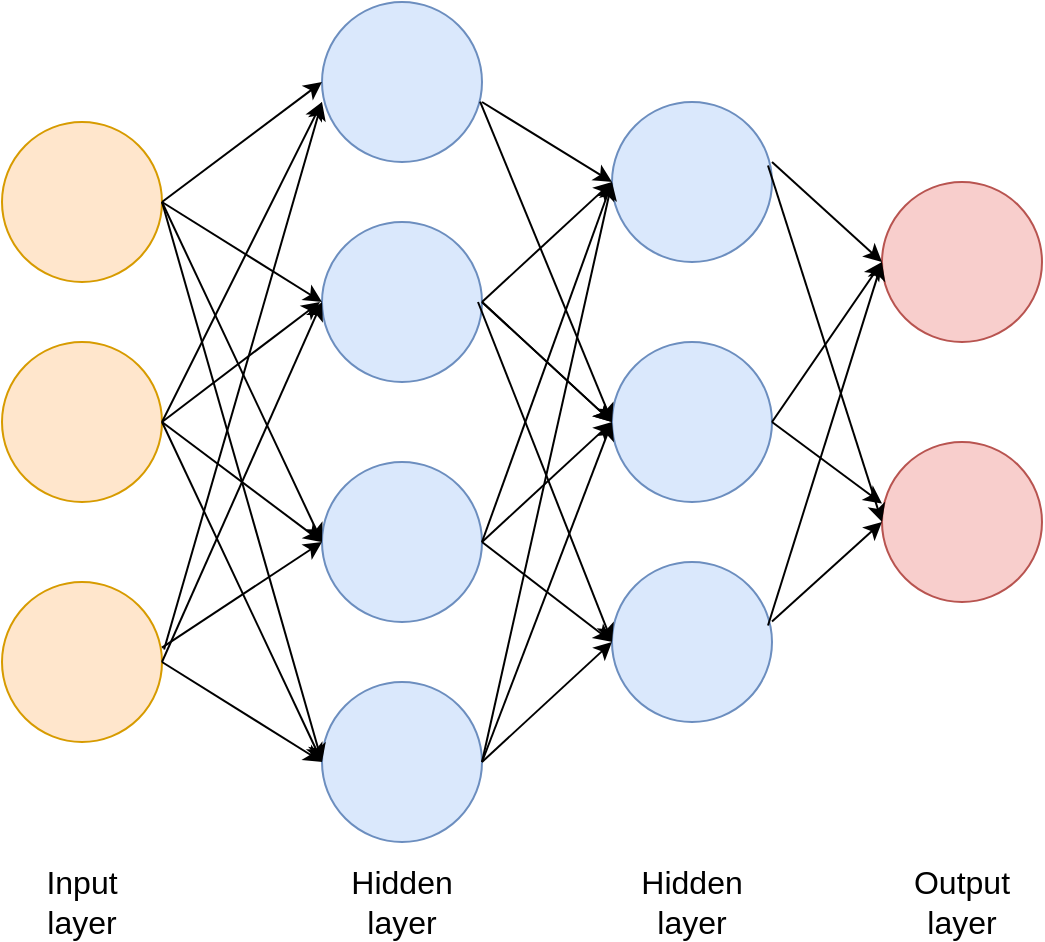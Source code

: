 <mxfile version="14.9.6" type="device"><diagram id="S9Voc0pru5_5DdqwYSFt" name="Page-1"><mxGraphModel dx="1306" dy="740" grid="1" gridSize="10" guides="1" tooltips="1" connect="1" arrows="1" fold="1" page="1" pageScale="1" pageWidth="1169" pageHeight="1654" math="0" shadow="0"><root><mxCell id="0"/><mxCell id="1" parent="0"/><mxCell id="VLmeMEMCI8g8HMSoWZsO-1" value="" style="ellipse;whiteSpace=wrap;html=1;aspect=fixed;fillColor=#ffe6cc;strokeColor=#d79b00;" vertex="1" parent="1"><mxGeometry x="280" y="120" width="80" height="80" as="geometry"/></mxCell><mxCell id="VLmeMEMCI8g8HMSoWZsO-2" value="" style="ellipse;whiteSpace=wrap;html=1;aspect=fixed;fillColor=#ffe6cc;strokeColor=#d79b00;" vertex="1" parent="1"><mxGeometry x="280" y="230" width="80" height="80" as="geometry"/></mxCell><mxCell id="VLmeMEMCI8g8HMSoWZsO-3" value="" style="ellipse;whiteSpace=wrap;html=1;aspect=fixed;fillColor=#ffe6cc;strokeColor=#d79b00;" vertex="1" parent="1"><mxGeometry x="280" y="350" width="80" height="80" as="geometry"/></mxCell><mxCell id="VLmeMEMCI8g8HMSoWZsO-4" value="" style="ellipse;whiteSpace=wrap;html=1;aspect=fixed;fillColor=#dae8fc;strokeColor=#6c8ebf;" vertex="1" parent="1"><mxGeometry x="440" y="60" width="80" height="80" as="geometry"/></mxCell><mxCell id="VLmeMEMCI8g8HMSoWZsO-5" value="" style="ellipse;whiteSpace=wrap;html=1;aspect=fixed;fillColor=#dae8fc;strokeColor=#6c8ebf;" vertex="1" parent="1"><mxGeometry x="440" y="170" width="80" height="80" as="geometry"/></mxCell><mxCell id="VLmeMEMCI8g8HMSoWZsO-6" value="" style="ellipse;whiteSpace=wrap;html=1;aspect=fixed;fillColor=#dae8fc;strokeColor=#6c8ebf;" vertex="1" parent="1"><mxGeometry x="440" y="290" width="80" height="80" as="geometry"/></mxCell><mxCell id="VLmeMEMCI8g8HMSoWZsO-7" value="" style="ellipse;whiteSpace=wrap;html=1;aspect=fixed;fillColor=#dae8fc;strokeColor=#6c8ebf;" vertex="1" parent="1"><mxGeometry x="440" y="400" width="80" height="80" as="geometry"/></mxCell><mxCell id="VLmeMEMCI8g8HMSoWZsO-8" value="" style="ellipse;whiteSpace=wrap;html=1;aspect=fixed;fillColor=#dae8fc;strokeColor=#6c8ebf;" vertex="1" parent="1"><mxGeometry x="585" y="110" width="80" height="80" as="geometry"/></mxCell><mxCell id="VLmeMEMCI8g8HMSoWZsO-9" value="" style="ellipse;whiteSpace=wrap;html=1;aspect=fixed;fillColor=#dae8fc;strokeColor=#6c8ebf;" vertex="1" parent="1"><mxGeometry x="585" y="230" width="80" height="80" as="geometry"/></mxCell><mxCell id="VLmeMEMCI8g8HMSoWZsO-10" value="" style="ellipse;whiteSpace=wrap;html=1;aspect=fixed;fillColor=#dae8fc;strokeColor=#6c8ebf;" vertex="1" parent="1"><mxGeometry x="585" y="340" width="80" height="80" as="geometry"/></mxCell><mxCell id="VLmeMEMCI8g8HMSoWZsO-11" value="" style="ellipse;whiteSpace=wrap;html=1;aspect=fixed;fillColor=#f8cecc;strokeColor=#b85450;" vertex="1" parent="1"><mxGeometry x="720" y="150" width="80" height="80" as="geometry"/></mxCell><mxCell id="VLmeMEMCI8g8HMSoWZsO-12" value="" style="ellipse;whiteSpace=wrap;html=1;aspect=fixed;fillColor=#f8cecc;strokeColor=#b85450;" vertex="1" parent="1"><mxGeometry x="720" y="280" width="80" height="80" as="geometry"/></mxCell><mxCell id="VLmeMEMCI8g8HMSoWZsO-14" value="" style="endArrow=classic;html=1;exitX=1;exitY=0.5;exitDx=0;exitDy=0;entryX=0;entryY=0.5;entryDx=0;entryDy=0;" edge="1" parent="1" source="VLmeMEMCI8g8HMSoWZsO-1" target="VLmeMEMCI8g8HMSoWZsO-4"><mxGeometry width="50" height="50" relative="1" as="geometry"><mxPoint x="560" y="400" as="sourcePoint"/><mxPoint x="610" y="350" as="targetPoint"/></mxGeometry></mxCell><mxCell id="VLmeMEMCI8g8HMSoWZsO-15" value="" style="endArrow=classic;html=1;exitX=1;exitY=0.5;exitDx=0;exitDy=0;entryX=0;entryY=0.5;entryDx=0;entryDy=0;entryPerimeter=0;" edge="1" parent="1" source="VLmeMEMCI8g8HMSoWZsO-1" target="VLmeMEMCI8g8HMSoWZsO-5"><mxGeometry width="50" height="50" relative="1" as="geometry"><mxPoint x="370" y="170" as="sourcePoint"/><mxPoint x="450" y="110" as="targetPoint"/></mxGeometry></mxCell><mxCell id="VLmeMEMCI8g8HMSoWZsO-16" value="" style="endArrow=classic;html=1;exitX=1;exitY=0.5;exitDx=0;exitDy=0;" edge="1" parent="1" source="VLmeMEMCI8g8HMSoWZsO-2"><mxGeometry width="50" height="50" relative="1" as="geometry"><mxPoint x="380" y="180" as="sourcePoint"/><mxPoint x="440" y="110" as="targetPoint"/></mxGeometry></mxCell><mxCell id="VLmeMEMCI8g8HMSoWZsO-17" value="" style="endArrow=classic;html=1;exitX=1;exitY=0.5;exitDx=0;exitDy=0;" edge="1" parent="1" source="VLmeMEMCI8g8HMSoWZsO-2"><mxGeometry width="50" height="50" relative="1" as="geometry"><mxPoint x="390" y="190" as="sourcePoint"/><mxPoint x="439" y="210" as="targetPoint"/></mxGeometry></mxCell><mxCell id="VLmeMEMCI8g8HMSoWZsO-18" value="" style="endArrow=classic;html=1;exitX=1;exitY=0.5;exitDx=0;exitDy=0;entryX=0;entryY=0.5;entryDx=0;entryDy=0;" edge="1" parent="1" source="VLmeMEMCI8g8HMSoWZsO-2" target="VLmeMEMCI8g8HMSoWZsO-6"><mxGeometry width="50" height="50" relative="1" as="geometry"><mxPoint x="370" y="280" as="sourcePoint"/><mxPoint x="440" y="220" as="targetPoint"/></mxGeometry></mxCell><mxCell id="VLmeMEMCI8g8HMSoWZsO-19" value="" style="endArrow=classic;html=1;exitX=1;exitY=0.5;exitDx=0;exitDy=0;entryX=0;entryY=0.5;entryDx=0;entryDy=0;" edge="1" parent="1" source="VLmeMEMCI8g8HMSoWZsO-2" target="VLmeMEMCI8g8HMSoWZsO-7"><mxGeometry width="50" height="50" relative="1" as="geometry"><mxPoint x="380" y="290" as="sourcePoint"/><mxPoint x="450" y="230" as="targetPoint"/></mxGeometry></mxCell><mxCell id="VLmeMEMCI8g8HMSoWZsO-20" value="" style="endArrow=classic;html=1;entryX=0;entryY=0.5;entryDx=0;entryDy=0;" edge="1" parent="1" target="VLmeMEMCI8g8HMSoWZsO-6"><mxGeometry width="50" height="50" relative="1" as="geometry"><mxPoint x="360" y="160" as="sourcePoint"/><mxPoint x="460" y="240" as="targetPoint"/></mxGeometry></mxCell><mxCell id="VLmeMEMCI8g8HMSoWZsO-21" value="" style="endArrow=classic;html=1;exitX=1;exitY=0.5;exitDx=0;exitDy=0;" edge="1" parent="1" source="VLmeMEMCI8g8HMSoWZsO-1"><mxGeometry width="50" height="50" relative="1" as="geometry"><mxPoint x="400" y="310" as="sourcePoint"/><mxPoint x="440" y="440" as="targetPoint"/></mxGeometry></mxCell><mxCell id="VLmeMEMCI8g8HMSoWZsO-22" value="" style="endArrow=classic;html=1;exitX=1;exitY=0.5;exitDx=0;exitDy=0;" edge="1" parent="1" source="VLmeMEMCI8g8HMSoWZsO-3"><mxGeometry width="50" height="50" relative="1" as="geometry"><mxPoint x="410" y="320" as="sourcePoint"/><mxPoint x="440" y="440" as="targetPoint"/></mxGeometry></mxCell><mxCell id="VLmeMEMCI8g8HMSoWZsO-23" value="" style="endArrow=classic;html=1;exitX=1;exitY=0.41;exitDx=0;exitDy=0;exitPerimeter=0;" edge="1" parent="1" source="VLmeMEMCI8g8HMSoWZsO-3"><mxGeometry width="50" height="50" relative="1" as="geometry"><mxPoint x="420" y="330" as="sourcePoint"/><mxPoint x="440" y="330" as="targetPoint"/></mxGeometry></mxCell><mxCell id="VLmeMEMCI8g8HMSoWZsO-24" value="" style="endArrow=classic;html=1;exitX=1;exitY=0.5;exitDx=0;exitDy=0;entryX=0;entryY=0.5;entryDx=0;entryDy=0;" edge="1" parent="1" source="VLmeMEMCI8g8HMSoWZsO-3" target="VLmeMEMCI8g8HMSoWZsO-5"><mxGeometry width="50" height="50" relative="1" as="geometry"><mxPoint x="430" y="340" as="sourcePoint"/><mxPoint x="430" y="220" as="targetPoint"/></mxGeometry></mxCell><mxCell id="VLmeMEMCI8g8HMSoWZsO-25" value="" style="endArrow=classic;html=1;exitX=1.013;exitY=0.422;exitDx=0;exitDy=0;exitPerimeter=0;" edge="1" parent="1" source="VLmeMEMCI8g8HMSoWZsO-3"><mxGeometry width="50" height="50" relative="1" as="geometry"><mxPoint x="440" y="350" as="sourcePoint"/><mxPoint x="440" y="110" as="targetPoint"/></mxGeometry></mxCell><mxCell id="VLmeMEMCI8g8HMSoWZsO-26" value="" style="endArrow=classic;html=1;entryX=0;entryY=0.5;entryDx=0;entryDy=0;" edge="1" parent="1" target="VLmeMEMCI8g8HMSoWZsO-8"><mxGeometry width="50" height="50" relative="1" as="geometry"><mxPoint x="520" y="110" as="sourcePoint"/><mxPoint x="520" y="300" as="targetPoint"/></mxGeometry></mxCell><mxCell id="VLmeMEMCI8g8HMSoWZsO-27" value="" style="endArrow=classic;html=1;exitX=0.988;exitY=0.622;exitDx=0;exitDy=0;entryX=0;entryY=0.5;entryDx=0;entryDy=0;exitPerimeter=0;" edge="1" parent="1" source="VLmeMEMCI8g8HMSoWZsO-4" target="VLmeMEMCI8g8HMSoWZsO-9"><mxGeometry width="50" height="50" relative="1" as="geometry"><mxPoint x="533.04" y="119.76" as="sourcePoint"/><mxPoint x="595" y="160" as="targetPoint"/></mxGeometry></mxCell><mxCell id="VLmeMEMCI8g8HMSoWZsO-28" value="" style="endArrow=classic;html=1;exitX=1;exitY=0.5;exitDx=0;exitDy=0;entryX=0;entryY=0.5;entryDx=0;entryDy=0;" edge="1" parent="1" source="VLmeMEMCI8g8HMSoWZsO-5" target="VLmeMEMCI8g8HMSoWZsO-8"><mxGeometry width="50" height="50" relative="1" as="geometry"><mxPoint x="543.04" y="129.76" as="sourcePoint"/><mxPoint x="605" y="170" as="targetPoint"/></mxGeometry></mxCell><mxCell id="VLmeMEMCI8g8HMSoWZsO-29" value="" style="endArrow=classic;html=1;entryX=0;entryY=0.5;entryDx=0;entryDy=0;" edge="1" parent="1" target="VLmeMEMCI8g8HMSoWZsO-9"><mxGeometry width="50" height="50" relative="1" as="geometry"><mxPoint x="520" y="210" as="sourcePoint"/><mxPoint x="615" y="180" as="targetPoint"/></mxGeometry></mxCell><mxCell id="VLmeMEMCI8g8HMSoWZsO-30" value="" style="endArrow=classic;html=1;exitX=1;exitY=0.5;exitDx=0;exitDy=0;entryX=0;entryY=0.5;entryDx=0;entryDy=0;" edge="1" parent="1" source="VLmeMEMCI8g8HMSoWZsO-5" target="VLmeMEMCI8g8HMSoWZsO-9"><mxGeometry width="50" height="50" relative="1" as="geometry"><mxPoint x="563.04" y="149.76" as="sourcePoint"/><mxPoint x="625" y="190" as="targetPoint"/></mxGeometry></mxCell><mxCell id="VLmeMEMCI8g8HMSoWZsO-31" value="" style="endArrow=classic;html=1;entryX=0;entryY=0.5;entryDx=0;entryDy=0;" edge="1" parent="1" target="VLmeMEMCI8g8HMSoWZsO-10"><mxGeometry width="50" height="50" relative="1" as="geometry"><mxPoint x="518" y="210" as="sourcePoint"/><mxPoint x="635" y="200" as="targetPoint"/></mxGeometry></mxCell><mxCell id="VLmeMEMCI8g8HMSoWZsO-32" value="" style="endArrow=classic;html=1;exitX=1;exitY=0.5;exitDx=0;exitDy=0;entryX=0;entryY=0.5;entryDx=0;entryDy=0;" edge="1" parent="1" source="VLmeMEMCI8g8HMSoWZsO-6" target="VLmeMEMCI8g8HMSoWZsO-9"><mxGeometry width="50" height="50" relative="1" as="geometry"><mxPoint x="583.04" y="169.76" as="sourcePoint"/><mxPoint x="580" y="270" as="targetPoint"/></mxGeometry></mxCell><mxCell id="VLmeMEMCI8g8HMSoWZsO-33" value="" style="endArrow=classic;html=1;entryX=0;entryY=0.5;entryDx=0;entryDy=0;" edge="1" parent="1" target="VLmeMEMCI8g8HMSoWZsO-8"><mxGeometry width="50" height="50" relative="1" as="geometry"><mxPoint x="520" y="330" as="sourcePoint"/><mxPoint x="580" y="160" as="targetPoint"/></mxGeometry></mxCell><mxCell id="VLmeMEMCI8g8HMSoWZsO-34" value="" style="endArrow=classic;html=1;entryX=0;entryY=0.5;entryDx=0;entryDy=0;" edge="1" parent="1" target="VLmeMEMCI8g8HMSoWZsO-10"><mxGeometry width="50" height="50" relative="1" as="geometry"><mxPoint x="520" y="330" as="sourcePoint"/><mxPoint x="580" y="380" as="targetPoint"/></mxGeometry></mxCell><mxCell id="VLmeMEMCI8g8HMSoWZsO-35" value="" style="endArrow=classic;html=1;exitX=1;exitY=0.5;exitDx=0;exitDy=0;entryX=0;entryY=0.5;entryDx=0;entryDy=0;" edge="1" parent="1" source="VLmeMEMCI8g8HMSoWZsO-7" target="VLmeMEMCI8g8HMSoWZsO-8"><mxGeometry width="50" height="50" relative="1" as="geometry"><mxPoint x="613.04" y="199.76" as="sourcePoint"/><mxPoint x="675" y="240" as="targetPoint"/></mxGeometry></mxCell><mxCell id="VLmeMEMCI8g8HMSoWZsO-36" value="" style="endArrow=classic;html=1;exitX=1;exitY=0.5;exitDx=0;exitDy=0;entryX=0;entryY=0.5;entryDx=0;entryDy=0;" edge="1" parent="1" source="VLmeMEMCI8g8HMSoWZsO-7" target="VLmeMEMCI8g8HMSoWZsO-9"><mxGeometry width="50" height="50" relative="1" as="geometry"><mxPoint x="623.04" y="209.76" as="sourcePoint"/><mxPoint x="580" y="270" as="targetPoint"/></mxGeometry></mxCell><mxCell id="VLmeMEMCI8g8HMSoWZsO-37" value="" style="endArrow=classic;html=1;exitX=1;exitY=0.5;exitDx=0;exitDy=0;entryX=0;entryY=0.5;entryDx=0;entryDy=0;" edge="1" parent="1" source="VLmeMEMCI8g8HMSoWZsO-7" target="VLmeMEMCI8g8HMSoWZsO-10"><mxGeometry width="50" height="50" relative="1" as="geometry"><mxPoint x="633.04" y="219.76" as="sourcePoint"/><mxPoint x="695" y="260" as="targetPoint"/></mxGeometry></mxCell><mxCell id="VLmeMEMCI8g8HMSoWZsO-38" value="" style="endArrow=classic;html=1;entryX=0;entryY=0.5;entryDx=0;entryDy=0;" edge="1" parent="1" target="VLmeMEMCI8g8HMSoWZsO-11"><mxGeometry width="50" height="50" relative="1" as="geometry"><mxPoint x="665" y="140" as="sourcePoint"/><mxPoint x="705" y="270" as="targetPoint"/></mxGeometry></mxCell><mxCell id="VLmeMEMCI8g8HMSoWZsO-39" value="" style="endArrow=classic;html=1;entryX=0;entryY=0.385;entryDx=0;entryDy=0;entryPerimeter=0;exitX=1;exitY=0.5;exitDx=0;exitDy=0;" edge="1" parent="1" source="VLmeMEMCI8g8HMSoWZsO-9" target="VLmeMEMCI8g8HMSoWZsO-12"><mxGeometry width="50" height="50" relative="1" as="geometry"><mxPoint x="660" y="160" as="sourcePoint"/><mxPoint x="715" y="280" as="targetPoint"/></mxGeometry></mxCell><mxCell id="VLmeMEMCI8g8HMSoWZsO-40" value="" style="endArrow=classic;html=1;exitX=1;exitY=0.5;exitDx=0;exitDy=0;entryX=0;entryY=0.5;entryDx=0;entryDy=0;" edge="1" parent="1" source="VLmeMEMCI8g8HMSoWZsO-9" target="VLmeMEMCI8g8HMSoWZsO-11"><mxGeometry width="50" height="50" relative="1" as="geometry"><mxPoint x="663.04" y="249.76" as="sourcePoint"/><mxPoint x="725" y="290" as="targetPoint"/></mxGeometry></mxCell><mxCell id="VLmeMEMCI8g8HMSoWZsO-41" value="" style="endArrow=classic;html=1;exitX=1;exitY=0.372;exitDx=0;exitDy=0;exitPerimeter=0;" edge="1" parent="1" source="VLmeMEMCI8g8HMSoWZsO-10"><mxGeometry width="50" height="50" relative="1" as="geometry"><mxPoint x="673.04" y="259.76" as="sourcePoint"/><mxPoint x="720" y="320" as="targetPoint"/></mxGeometry></mxCell><mxCell id="VLmeMEMCI8g8HMSoWZsO-42" value="" style="endArrow=classic;html=1;exitX=0.975;exitY=0.397;exitDx=0;exitDy=0;exitPerimeter=0;" edge="1" parent="1" source="VLmeMEMCI8g8HMSoWZsO-10"><mxGeometry width="50" height="50" relative="1" as="geometry"><mxPoint x="683.04" y="269.76" as="sourcePoint"/><mxPoint x="720" y="190" as="targetPoint"/></mxGeometry></mxCell><mxCell id="VLmeMEMCI8g8HMSoWZsO-43" value="" style="endArrow=classic;html=1;exitX=0.975;exitY=0.397;exitDx=0;exitDy=0;entryX=0;entryY=0.5;entryDx=0;entryDy=0;exitPerimeter=0;" edge="1" parent="1" source="VLmeMEMCI8g8HMSoWZsO-8" target="VLmeMEMCI8g8HMSoWZsO-12"><mxGeometry width="50" height="50" relative="1" as="geometry"><mxPoint x="693.04" y="279.76" as="sourcePoint"/><mxPoint x="755" y="320" as="targetPoint"/></mxGeometry></mxCell><mxCell id="VLmeMEMCI8g8HMSoWZsO-44" value="Input layer" style="text;html=1;strokeColor=none;fillColor=none;align=center;verticalAlign=middle;whiteSpace=wrap;rounded=0;fontSize=16;" vertex="1" parent="1"><mxGeometry x="300" y="500" width="40" height="20" as="geometry"/></mxCell><mxCell id="VLmeMEMCI8g8HMSoWZsO-49" value="Hidden layer" style="text;html=1;strokeColor=none;fillColor=none;align=center;verticalAlign=middle;whiteSpace=wrap;rounded=0;fontSize=16;" vertex="1" parent="1"><mxGeometry x="460" y="500" width="40" height="20" as="geometry"/></mxCell><mxCell id="VLmeMEMCI8g8HMSoWZsO-52" value="Hidden layer" style="text;html=1;strokeColor=none;fillColor=none;align=center;verticalAlign=middle;whiteSpace=wrap;rounded=0;fontSize=16;" vertex="1" parent="1"><mxGeometry x="605" y="500" width="40" height="20" as="geometry"/></mxCell><mxCell id="VLmeMEMCI8g8HMSoWZsO-53" value="Output layer" style="text;html=1;strokeColor=none;fillColor=none;align=center;verticalAlign=middle;whiteSpace=wrap;rounded=0;fontSize=16;" vertex="1" parent="1"><mxGeometry x="740" y="500" width="40" height="20" as="geometry"/></mxCell></root></mxGraphModel></diagram></mxfile>